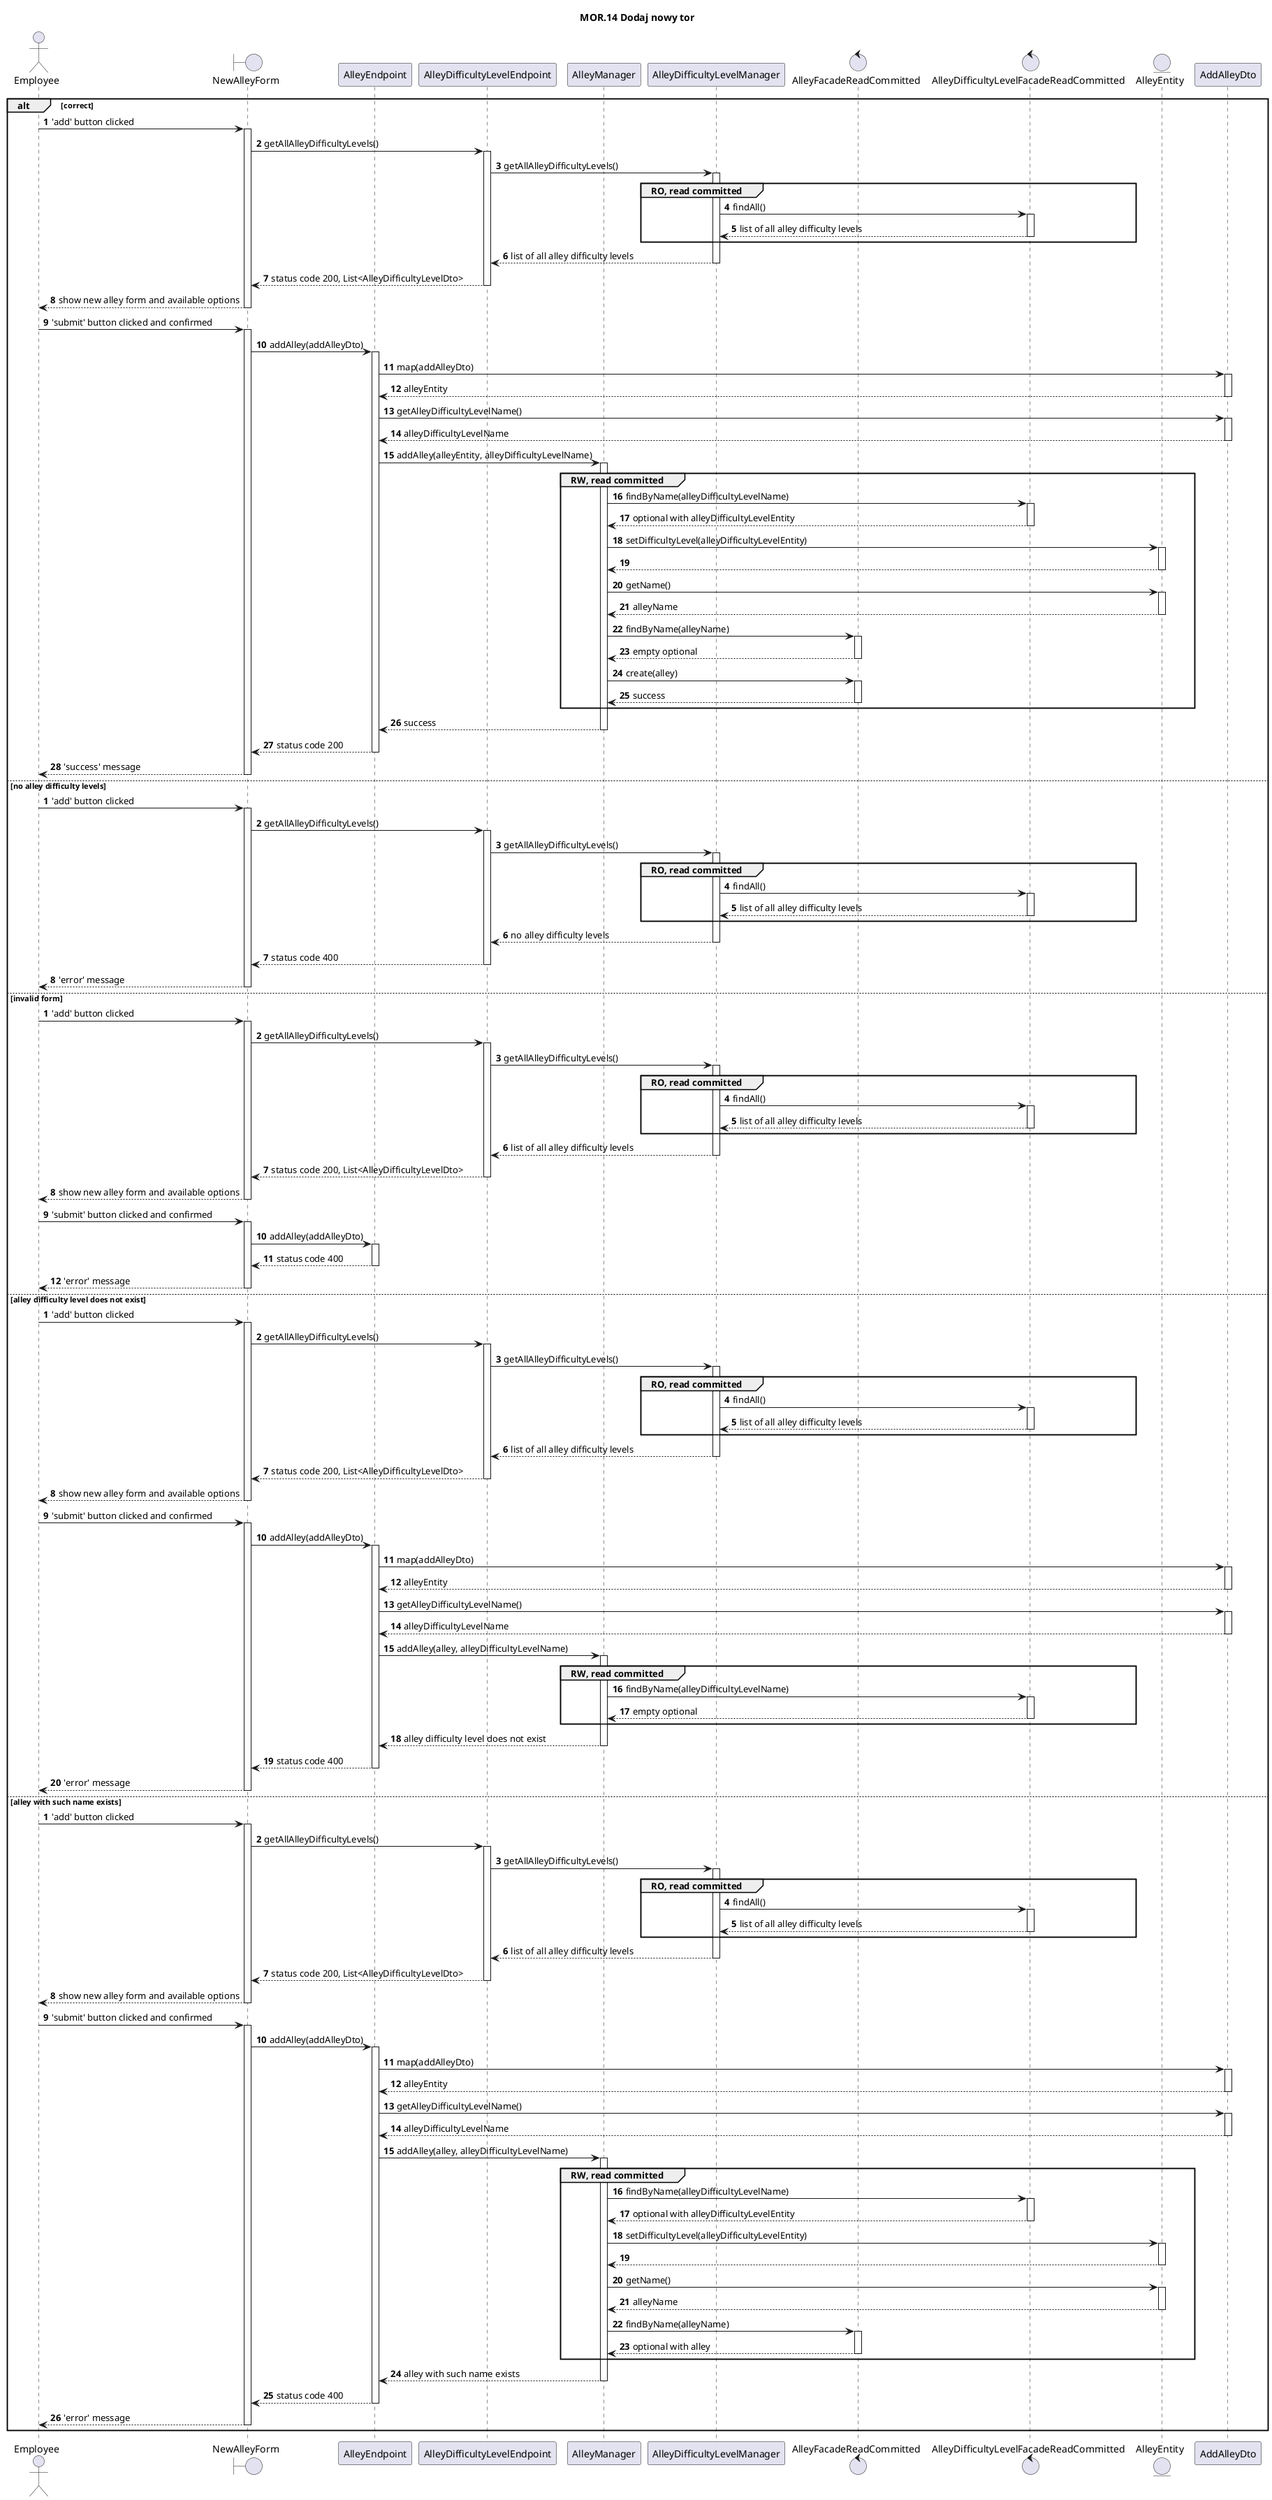 @startuml
title
MOR.14 Dodaj nowy tor
end title

autoactivate on
actor Employee
boundary NewAlleyForm
participant AlleyEndpoint
participant AlleyDifficultyLevelEndpoint
participant AlleyManager
participant AlleyDifficultyLevelManager
control AlleyFacadeReadCommitted
control AlleyDifficultyLevelFacadeReadCommitted
entity AlleyEntity
alt correct
autonumber
    Employee -> NewAlleyForm: 'add' button clicked
        NewAlleyForm -> AlleyDifficultyLevelEndpoint: getAllAlleyDifficultyLevels()
            AlleyDifficultyLevelEndpoint -> AlleyDifficultyLevelManager: getAllAlleyDifficultyLevels()
            group RO, read committed
                AlleyDifficultyLevelManager -> AlleyDifficultyLevelFacadeReadCommitted: findAll()
                return list of all alley difficulty levels
            end
            return list of all alley difficulty levels
        return status code 200, List<AlleyDifficultyLevelDto>
    return show new alley form and available options
    Employee -> NewAlleyForm: 'submit' button clicked and confirmed
        NewAlleyForm -> AlleyEndpoint: addAlley(addAlleyDto)
            AlleyEndpoint -> AddAlleyDto: map(addAlleyDto)
            return alleyEntity
            AlleyEndpoint -> AddAlleyDto: getAlleyDifficultyLevelName()
            return alleyDifficultyLevelName
            AlleyEndpoint -> AlleyManager: addAlley(alleyEntity, alleyDifficultyLevelName)
                group RW, read committed
                    AlleyManager -> AlleyDifficultyLevelFacadeReadCommitted: findByName(alleyDifficultyLevelName)
                    return optional with alleyDifficultyLevelEntity
                    AlleyManager -> AlleyEntity: setDifficultyLevel(alleyDifficultyLevelEntity)
                    return
                    AlleyManager -> AlleyEntity: getName()
                    return alleyName
                    AlleyManager -> AlleyFacadeReadCommitted: findByName(alleyName)
                    return empty optional
                    AlleyManager -> AlleyFacadeReadCommitted: create(alley)
                    return success
                end
            return success
        return status code 200
    return 'success' message
else no alley difficulty levels
 autonumber
     Employee -> NewAlleyForm: 'add' button clicked
         NewAlleyForm -> AlleyDifficultyLevelEndpoint: getAllAlleyDifficultyLevels()
             AlleyDifficultyLevelEndpoint -> AlleyDifficultyLevelManager: getAllAlleyDifficultyLevels()
             group RO, read committed
                 AlleyDifficultyLevelManager -> AlleyDifficultyLevelFacadeReadCommitted: findAll()
                 return list of all alley difficulty levels
             end
             return no alley difficulty levels
         return status code 400
     return 'error' message
else invalid form
 autonumber
     Employee -> NewAlleyForm: 'add' button clicked
         NewAlleyForm -> AlleyDifficultyLevelEndpoint: getAllAlleyDifficultyLevels()
             AlleyDifficultyLevelEndpoint -> AlleyDifficultyLevelManager: getAllAlleyDifficultyLevels()
             group RO, read committed
                 AlleyDifficultyLevelManager -> AlleyDifficultyLevelFacadeReadCommitted: findAll()
                 return list of all alley difficulty levels
             end
             return list of all alley difficulty levels
         return status code 200, List<AlleyDifficultyLevelDto>
     return show new alley form and available options
      Employee -> NewAlleyForm: 'submit' button clicked and confirmed
          NewAlleyForm -> AlleyEndpoint: addAlley(addAlleyDto)
          return status code 400
      return 'error' message
else alley difficulty level does not exist
autonumber
    Employee -> NewAlleyForm: 'add' button clicked
        NewAlleyForm -> AlleyDifficultyLevelEndpoint: getAllAlleyDifficultyLevels()
            AlleyDifficultyLevelEndpoint -> AlleyDifficultyLevelManager: getAllAlleyDifficultyLevels()
            group RO, read committed
                AlleyDifficultyLevelManager -> AlleyDifficultyLevelFacadeReadCommitted: findAll()
                return list of all alley difficulty levels
            end
            return list of all alley difficulty levels
        return status code 200, List<AlleyDifficultyLevelDto>
    return show new alley form and available options
     Employee -> NewAlleyForm: 'submit' button clicked and confirmed
         NewAlleyForm -> AlleyEndpoint: addAlley(addAlleyDto)
         AlleyEndpoint -> AddAlleyDto: map(addAlleyDto)
         return alleyEntity
         AlleyEndpoint -> AddAlleyDto: getAlleyDifficultyLevelName()
         return alleyDifficultyLevelName
             AlleyEndpoint -> AlleyManager: addAlley(alley, alleyDifficultyLevelName)
                 group RW, read committed
                     AlleyManager -> AlleyDifficultyLevelFacadeReadCommitted: findByName(alleyDifficultyLevelName)
                     return empty optional
                  end
             return alley difficulty level does not exist
         return status code 400
     return 'error' message
else alley with such name exists
autonumber
    Employee -> NewAlleyForm: 'add' button clicked
        NewAlleyForm -> AlleyDifficultyLevelEndpoint: getAllAlleyDifficultyLevels()
            AlleyDifficultyLevelEndpoint -> AlleyDifficultyLevelManager: getAllAlleyDifficultyLevels()
            group RO, read committed
                AlleyDifficultyLevelManager -> AlleyDifficultyLevelFacadeReadCommitted: findAll()
                return list of all alley difficulty levels
            end
            return list of all alley difficulty levels
        return status code 200, List<AlleyDifficultyLevelDto>
    return show new alley form and available options
     Employee -> NewAlleyForm: 'submit' button clicked and confirmed
         NewAlleyForm -> AlleyEndpoint: addAlley(addAlleyDto)
         AlleyEndpoint -> AddAlleyDto: map(addAlleyDto)
          return alleyEntity
          AlleyEndpoint -> AddAlleyDto: getAlleyDifficultyLevelName()
          return alleyDifficultyLevelName
             AlleyEndpoint -> AlleyManager: addAlley(alley, alleyDifficultyLevelName)
                 group RW, read committed
                     AlleyManager -> AlleyDifficultyLevelFacadeReadCommitted: findByName(alleyDifficultyLevelName)
                     return optional with alleyDifficultyLevelEntity
                     AlleyManager -> AlleyEntity: setDifficultyLevel(alleyDifficultyLevelEntity)
                     return
                     AlleyManager -> AlleyEntity: getName()
                     return alleyName
                     AlleyManager -> AlleyFacadeReadCommitted: findByName(alleyName)
                     return optional with alley
                 end
             return alley with such name exists
         return status code 400
     return 'error' message


end
@enduml
